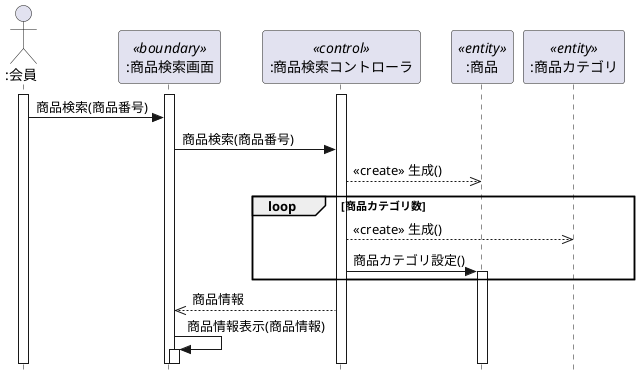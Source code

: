 @startuml
hide footbox
skinparam style strictuml
Actor ":会員" 
participant ":商品検索画面" <<boundary>>
participant ":商品検索コントローラ"<<control>>
participant ":商品"<<entity>>
participant ":商品カテゴリ"<<entity>>
activate ":商品検索画面"
activate ":商品検索コントローラ"
activate ":会員"

":会員" ->  ":商品検索画面":商品検索(商品番号)
":商品検索画面" -> ":商品検索コントローラ":商品検索(商品番号)
":商品検索コントローラ" -->> ":商品":<<create>> 生成()

loop 商品カテゴリ数
":商品検索コントローラ" -->> ":商品カテゴリ":<<create>> 生成()
":商品検索コントローラ" -> ":商品":商品カテゴリ設定()
activate ":商品"
end loop
":商品検索画面" <<-- ":商品検索コントローラ":商品情報
":商品検索画面" -> ":商品検索画面":商品情報表示(商品情報)
activate ":商品検索画面"
@enduml